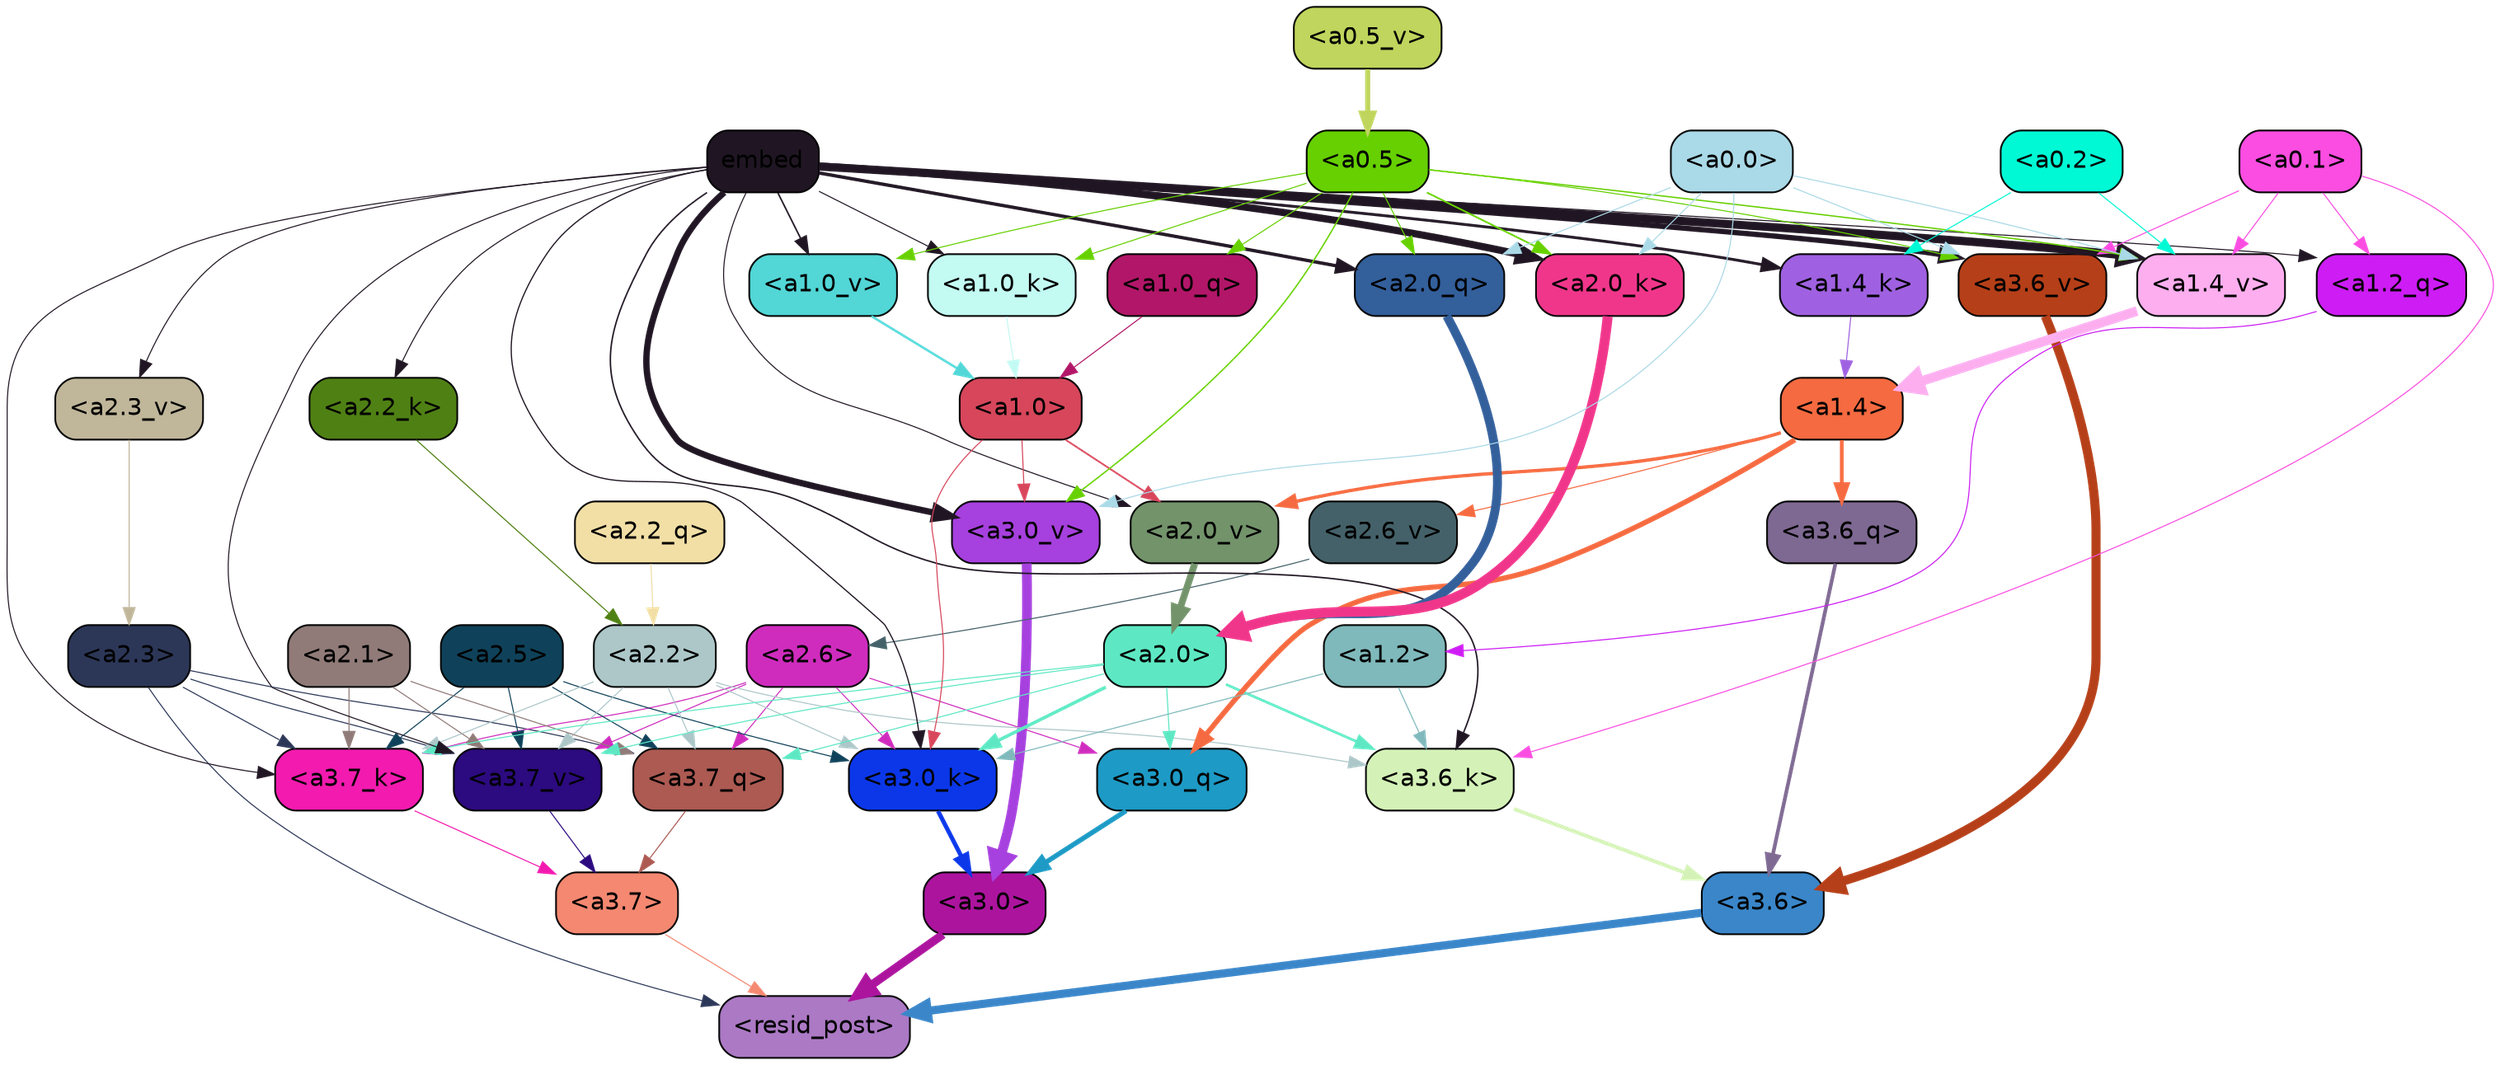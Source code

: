 strict digraph "" {
	graph [bgcolor=transparent,
		layout=dot,
		overlap=false,
		splines=true
	];
	"<a3.7>"	[color=black,
		fillcolor="#f48871",
		fontname=Helvetica,
		shape=box,
		style="filled, rounded"];
	"<resid_post>"	[color=black,
		fillcolor="#ac79c5",
		fontname=Helvetica,
		shape=box,
		style="filled, rounded"];
	"<a3.7>" -> "<resid_post>"	[color="#f48871",
		penwidth=0.6];
	"<a3.6>"	[color=black,
		fillcolor="#3a86c9",
		fontname=Helvetica,
		shape=box,
		style="filled, rounded"];
	"<a3.6>" -> "<resid_post>"	[color="#3a86c9",
		penwidth=4.7534414529800415];
	"<a3.0>"	[color=black,
		fillcolor="#ac149e",
		fontname=Helvetica,
		shape=box,
		style="filled, rounded"];
	"<a3.0>" -> "<resid_post>"	[color="#ac149e",
		penwidth=4.898576855659485];
	"<a2.3>"	[color=black,
		fillcolor="#2c3758",
		fontname=Helvetica,
		shape=box,
		style="filled, rounded"];
	"<a2.3>" -> "<resid_post>"	[color="#2c3758",
		penwidth=0.6];
	"<a3.7_q>"	[color=black,
		fillcolor="#ac5a52",
		fontname=Helvetica,
		shape=box,
		style="filled, rounded"];
	"<a2.3>" -> "<a3.7_q>"	[color="#2c3758",
		penwidth=0.6];
	"<a3.7_k>"	[color=black,
		fillcolor="#f31aaf",
		fontname=Helvetica,
		shape=box,
		style="filled, rounded"];
	"<a2.3>" -> "<a3.7_k>"	[color="#2c3758",
		penwidth=0.6];
	"<a3.7_v>"	[color=black,
		fillcolor="#2c0a7f",
		fontname=Helvetica,
		shape=box,
		style="filled, rounded"];
	"<a2.3>" -> "<a3.7_v>"	[color="#2c3758",
		penwidth=0.6];
	"<a3.7_q>" -> "<a3.7>"	[color="#ac5a52",
		penwidth=0.6];
	"<a3.6_q>"	[color=black,
		fillcolor="#7e6992",
		fontname=Helvetica,
		shape=box,
		style="filled, rounded"];
	"<a3.6_q>" -> "<a3.6>"	[color="#7e6992",
		penwidth=2.160832464694977];
	"<a3.0_q>"	[color=black,
		fillcolor="#1d9ac5",
		fontname=Helvetica,
		shape=box,
		style="filled, rounded"];
	"<a3.0_q>" -> "<a3.0>"	[color="#1d9ac5",
		penwidth=2.870753765106201];
	"<a3.7_k>" -> "<a3.7>"	[color="#f31aaf",
		penwidth=0.6];
	"<a3.6_k>"	[color=black,
		fillcolor="#d4f2b7",
		fontname=Helvetica,
		shape=box,
		style="filled, rounded"];
	"<a3.6_k>" -> "<a3.6>"	[color="#d4f2b7",
		penwidth=2.13908451795578];
	"<a3.0_k>"	[color=black,
		fillcolor="#0b37e9",
		fontname=Helvetica,
		shape=box,
		style="filled, rounded"];
	"<a3.0_k>" -> "<a3.0>"	[color="#0b37e9",
		penwidth=2.520303964614868];
	"<a3.7_v>" -> "<a3.7>"	[color="#2c0a7f",
		penwidth=0.6];
	"<a3.6_v>"	[color=black,
		fillcolor="#b53f18",
		fontname=Helvetica,
		shape=box,
		style="filled, rounded"];
	"<a3.6_v>" -> "<a3.6>"	[color="#b53f18",
		penwidth=5.297133803367615];
	"<a3.0_v>"	[color=black,
		fillcolor="#a640de",
		fontname=Helvetica,
		shape=box,
		style="filled, rounded"];
	"<a3.0_v>" -> "<a3.0>"	[color="#a640de",
		penwidth=5.680712580680847];
	"<a2.6>"	[color=black,
		fillcolor="#cf2cbe",
		fontname=Helvetica,
		shape=box,
		style="filled, rounded"];
	"<a2.6>" -> "<a3.7_q>"	[color="#cf2cbe",
		penwidth=0.6];
	"<a2.6>" -> "<a3.0_q>"	[color="#cf2cbe",
		penwidth=0.6];
	"<a2.6>" -> "<a3.7_k>"	[color="#cf2cbe",
		penwidth=0.6];
	"<a2.6>" -> "<a3.0_k>"	[color="#cf2cbe",
		penwidth=0.6];
	"<a2.6>" -> "<a3.7_v>"	[color="#cf2cbe",
		penwidth=0.6];
	"<a2.5>"	[color=black,
		fillcolor="#0f425a",
		fontname=Helvetica,
		shape=box,
		style="filled, rounded"];
	"<a2.5>" -> "<a3.7_q>"	[color="#0f425a",
		penwidth=0.6];
	"<a2.5>" -> "<a3.7_k>"	[color="#0f425a",
		penwidth=0.6];
	"<a2.5>" -> "<a3.0_k>"	[color="#0f425a",
		penwidth=0.6];
	"<a2.5>" -> "<a3.7_v>"	[color="#0f425a",
		penwidth=0.6];
	"<a2.2>"	[color=black,
		fillcolor="#adc7c9",
		fontname=Helvetica,
		shape=box,
		style="filled, rounded"];
	"<a2.2>" -> "<a3.7_q>"	[color="#adc7c9",
		penwidth=0.6];
	"<a2.2>" -> "<a3.7_k>"	[color="#adc7c9",
		penwidth=0.6];
	"<a2.2>" -> "<a3.6_k>"	[color="#adc7c9",
		penwidth=0.6];
	"<a2.2>" -> "<a3.0_k>"	[color="#adc7c9",
		penwidth=0.6];
	"<a2.2>" -> "<a3.7_v>"	[color="#adc7c9",
		penwidth=0.6];
	"<a2.1>"	[color=black,
		fillcolor="#907b78",
		fontname=Helvetica,
		shape=box,
		style="filled, rounded"];
	"<a2.1>" -> "<a3.7_q>"	[color="#907b78",
		penwidth=0.6];
	"<a2.1>" -> "<a3.7_k>"	[color="#907b78",
		penwidth=0.6];
	"<a2.1>" -> "<a3.7_v>"	[color="#907b78",
		penwidth=0.6];
	"<a2.0>"	[color=black,
		fillcolor="#5de8c3",
		fontname=Helvetica,
		shape=box,
		style="filled, rounded"];
	"<a2.0>" -> "<a3.7_q>"	[color="#5de8c3",
		penwidth=0.6];
	"<a2.0>" -> "<a3.0_q>"	[color="#5de8c3",
		penwidth=0.6];
	"<a2.0>" -> "<a3.7_k>"	[color="#5de8c3",
		penwidth=0.6];
	"<a2.0>" -> "<a3.6_k>"	[color="#5de8c3",
		penwidth=1.4784413101151586];
	"<a2.0>" -> "<a3.0_k>"	[color="#5de8c3",
		penwidth=1.8858084231615067];
	"<a2.0>" -> "<a3.7_v>"	[color="#5de8c3",
		penwidth=0.6];
	"<a1.4>"	[color=black,
		fillcolor="#f56a40",
		fontname=Helvetica,
		shape=box,
		style="filled, rounded"];
	"<a1.4>" -> "<a3.6_q>"	[color="#f56a40",
		penwidth=2.149975523352623];
	"<a1.4>" -> "<a3.0_q>"	[color="#f56a40",
		penwidth=3.0018038749694824];
	"<a2.6_v>"	[color=black,
		fillcolor="#446169",
		fontname=Helvetica,
		shape=box,
		style="filled, rounded"];
	"<a1.4>" -> "<a2.6_v>"	[color="#f56a40",
		penwidth=0.6];
	"<a2.0_v>"	[color=black,
		fillcolor="#73936b",
		fontname=Helvetica,
		shape=box,
		style="filled, rounded"];
	"<a1.4>" -> "<a2.0_v>"	[color="#f56a40",
		penwidth=1.925402581691742];
	embed	[color=black,
		fillcolor="#201623",
		fontname=Helvetica,
		shape=box,
		style="filled, rounded"];
	embed -> "<a3.7_k>"	[color="#201623",
		penwidth=0.6];
	embed -> "<a3.6_k>"	[color="#201623",
		penwidth=0.8552796393632889];
	embed -> "<a3.0_k>"	[color="#201623",
		penwidth=0.691851794719696];
	embed -> "<a3.7_v>"	[color="#201623",
		penwidth=0.6];
	embed -> "<a3.6_v>"	[color="#201623",
		penwidth=3.067279100418091];
	embed -> "<a3.0_v>"	[color="#201623",
		penwidth=3.6927278637886047];
	"<a2.0_q>"	[color=black,
		fillcolor="#335f9b",
		fontname=Helvetica,
		shape=box,
		style="filled, rounded"];
	embed -> "<a2.0_q>"	[color="#201623",
		penwidth=1.944248914718628];
	"<a2.2_k>"	[color=black,
		fillcolor="#4f8014",
		fontname=Helvetica,
		shape=box,
		style="filled, rounded"];
	embed -> "<a2.2_k>"	[color="#201623",
		penwidth=0.6];
	"<a2.0_k>"	[color=black,
		fillcolor="#f0368b",
		fontname=Helvetica,
		shape=box,
		style="filled, rounded"];
	embed -> "<a2.0_k>"	[color="#201623",
		penwidth=4.198909968137741];
	"<a2.3_v>"	[color=black,
		fillcolor="#c0b69a",
		fontname=Helvetica,
		shape=box,
		style="filled, rounded"];
	embed -> "<a2.3_v>"	[color="#201623",
		penwidth=0.6];
	embed -> "<a2.0_v>"	[color="#201623",
		penwidth=0.6];
	"<a1.2_q>"	[color=black,
		fillcolor="#cd1cf4",
		fontname=Helvetica,
		shape=box,
		style="filled, rounded"];
	embed -> "<a1.2_q>"	[color="#201623",
		penwidth=0.6];
	"<a1.4_k>"	[color=black,
		fillcolor="#9f61e1",
		fontname=Helvetica,
		shape=box,
		style="filled, rounded"];
	embed -> "<a1.4_k>"	[color="#201623",
		penwidth=1.6299549341201782];
	"<a1.0_k>"	[color=black,
		fillcolor="#c3fbf3",
		fontname=Helvetica,
		shape=box,
		style="filled, rounded"];
	embed -> "<a1.0_k>"	[color="#201623",
		penwidth=0.6];
	"<a1.4_v>"	[color=black,
		fillcolor="#fcaeef",
		fontname=Helvetica,
		shape=box,
		style="filled, rounded"];
	embed -> "<a1.4_v>"	[color="#201623",
		penwidth=4.780120432376862];
	"<a1.0_v>"	[color=black,
		fillcolor="#52d6d6",
		fontname=Helvetica,
		shape=box,
		style="filled, rounded"];
	embed -> "<a1.0_v>"	[color="#201623",
		penwidth=0.8886437299661338];
	"<a1.2>"	[color=black,
		fillcolor="#7fb9bb",
		fontname=Helvetica,
		shape=box,
		style="filled, rounded"];
	"<a1.2>" -> "<a3.6_k>"	[color="#7fb9bb",
		penwidth=0.6];
	"<a1.2>" -> "<a3.0_k>"	[color="#7fb9bb",
		penwidth=0.6];
	"<a0.1>"	[color=black,
		fillcolor="#fb4de1",
		fontname=Helvetica,
		shape=box,
		style="filled, rounded"];
	"<a0.1>" -> "<a3.6_k>"	[color="#fb4de1",
		penwidth=0.6];
	"<a0.1>" -> "<a3.6_v>"	[color="#fb4de1",
		penwidth=0.6];
	"<a0.1>" -> "<a1.2_q>"	[color="#fb4de1",
		penwidth=0.6];
	"<a0.1>" -> "<a1.4_v>"	[color="#fb4de1",
		penwidth=0.6];
	"<a1.0>"	[color=black,
		fillcolor="#d7465b",
		fontname=Helvetica,
		shape=box,
		style="filled, rounded"];
	"<a1.0>" -> "<a3.0_k>"	[color="#d7465b",
		penwidth=0.6];
	"<a1.0>" -> "<a3.0_v>"	[color="#d7465b",
		penwidth=0.6];
	"<a1.0>" -> "<a2.0_v>"	[color="#d7465b",
		penwidth=0.9920598268508911];
	"<a0.5>"	[color=black,
		fillcolor="#66d000",
		fontname=Helvetica,
		shape=box,
		style="filled, rounded"];
	"<a0.5>" -> "<a3.6_v>"	[color="#66d000",
		penwidth=0.6];
	"<a0.5>" -> "<a3.0_v>"	[color="#66d000",
		penwidth=0.8028683364391327];
	"<a0.5>" -> "<a2.0_q>"	[color="#66d000",
		penwidth=0.6];
	"<a0.5>" -> "<a2.0_k>"	[color="#66d000",
		penwidth=0.9883035719394684];
	"<a1.0_q>"	[color=black,
		fillcolor="#b21668",
		fontname=Helvetica,
		shape=box,
		style="filled, rounded"];
	"<a0.5>" -> "<a1.0_q>"	[color="#66d000",
		penwidth=0.6];
	"<a0.5>" -> "<a1.0_k>"	[color="#66d000",
		penwidth=0.6];
	"<a0.5>" -> "<a1.4_v>"	[color="#66d000",
		penwidth=0.7686666250228882];
	"<a0.5>" -> "<a1.0_v>"	[color="#66d000",
		penwidth=0.6];
	"<a0.0>"	[color=black,
		fillcolor="#aad9e7",
		fontname=Helvetica,
		shape=box,
		style="filled, rounded"];
	"<a0.0>" -> "<a3.6_v>"	[color="#aad9e7",
		penwidth=0.6];
	"<a0.0>" -> "<a3.0_v>"	[color="#aad9e7",
		penwidth=0.6];
	"<a0.0>" -> "<a2.0_q>"	[color="#aad9e7",
		penwidth=0.6];
	"<a0.0>" -> "<a2.0_k>"	[color="#aad9e7",
		penwidth=0.6];
	"<a0.0>" -> "<a1.4_v>"	[color="#aad9e7",
		penwidth=0.6];
	"<a2.2_q>"	[color=black,
		fillcolor="#f2dfa6",
		fontname=Helvetica,
		shape=box,
		style="filled, rounded"];
	"<a2.2_q>" -> "<a2.2>"	[color="#f2dfa6",
		penwidth=0.6];
	"<a2.0_q>" -> "<a2.0>"	[color="#335f9b",
		penwidth=5.1847569942474365];
	"<a2.2_k>" -> "<a2.2>"	[color="#4f8014",
		penwidth=0.6149471998214722];
	"<a2.0_k>" -> "<a2.0>"	[color="#f0368b",
		penwidth=5.773491740226746];
	"<a2.6_v>" -> "<a2.6>"	[color="#446169",
		penwidth=0.6];
	"<a2.3_v>" -> "<a2.3>"	[color="#c0b69a",
		penwidth=0.6];
	"<a2.0_v>" -> "<a2.0>"	[color="#73936b",
		penwidth=3.9731863737106323];
	"<a1.2_q>" -> "<a1.2>"	[color="#cd1cf4",
		penwidth=0.6];
	"<a1.0_q>" -> "<a1.0>"	[color="#b21668",
		penwidth=0.6];
	"<a1.4_k>" -> "<a1.4>"	[color="#9f61e1",
		penwidth=0.6];
	"<a1.0_k>" -> "<a1.0>"	[color="#c3fbf3",
		penwidth=0.6];
	"<a1.4_v>" -> "<a1.4>"	[color="#fcaeef",
		penwidth=5.565408229827881];
	"<a1.0_v>" -> "<a1.0>"	[color="#52d6d6",
		penwidth=1.3358666002750397];
	"<a0.2>"	[color=black,
		fillcolor="#00f9d5",
		fontname=Helvetica,
		shape=box,
		style="filled, rounded"];
	"<a0.2>" -> "<a1.4_k>"	[color="#00f9d5",
		penwidth=0.6];
	"<a0.2>" -> "<a1.4_v>"	[color="#00f9d5",
		penwidth=0.6];
	"<a0.5_v>"	[color=black,
		fillcolor="#bfd55d",
		fontname=Helvetica,
		shape=box,
		style="filled, rounded"];
	"<a0.5_v>" -> "<a0.5>"	[color="#bfd55d",
		penwidth=2.9294926524162292];
}
